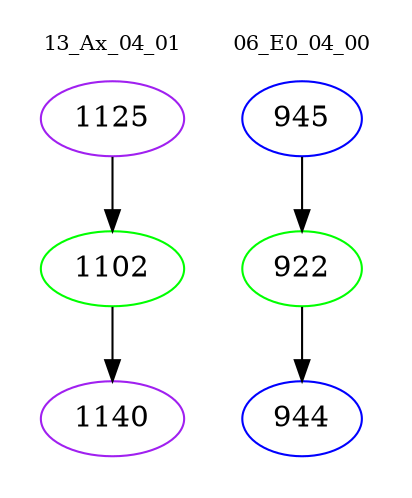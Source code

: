 digraph{
subgraph cluster_0 {
color = white
label = "13_Ax_04_01";
fontsize=10;
T0_1125 [label="1125", color="purple"]
T0_1125 -> T0_1102 [color="black"]
T0_1102 [label="1102", color="green"]
T0_1102 -> T0_1140 [color="black"]
T0_1140 [label="1140", color="purple"]
}
subgraph cluster_1 {
color = white
label = "06_E0_04_00";
fontsize=10;
T1_945 [label="945", color="blue"]
T1_945 -> T1_922 [color="black"]
T1_922 [label="922", color="green"]
T1_922 -> T1_944 [color="black"]
T1_944 [label="944", color="blue"]
}
}
